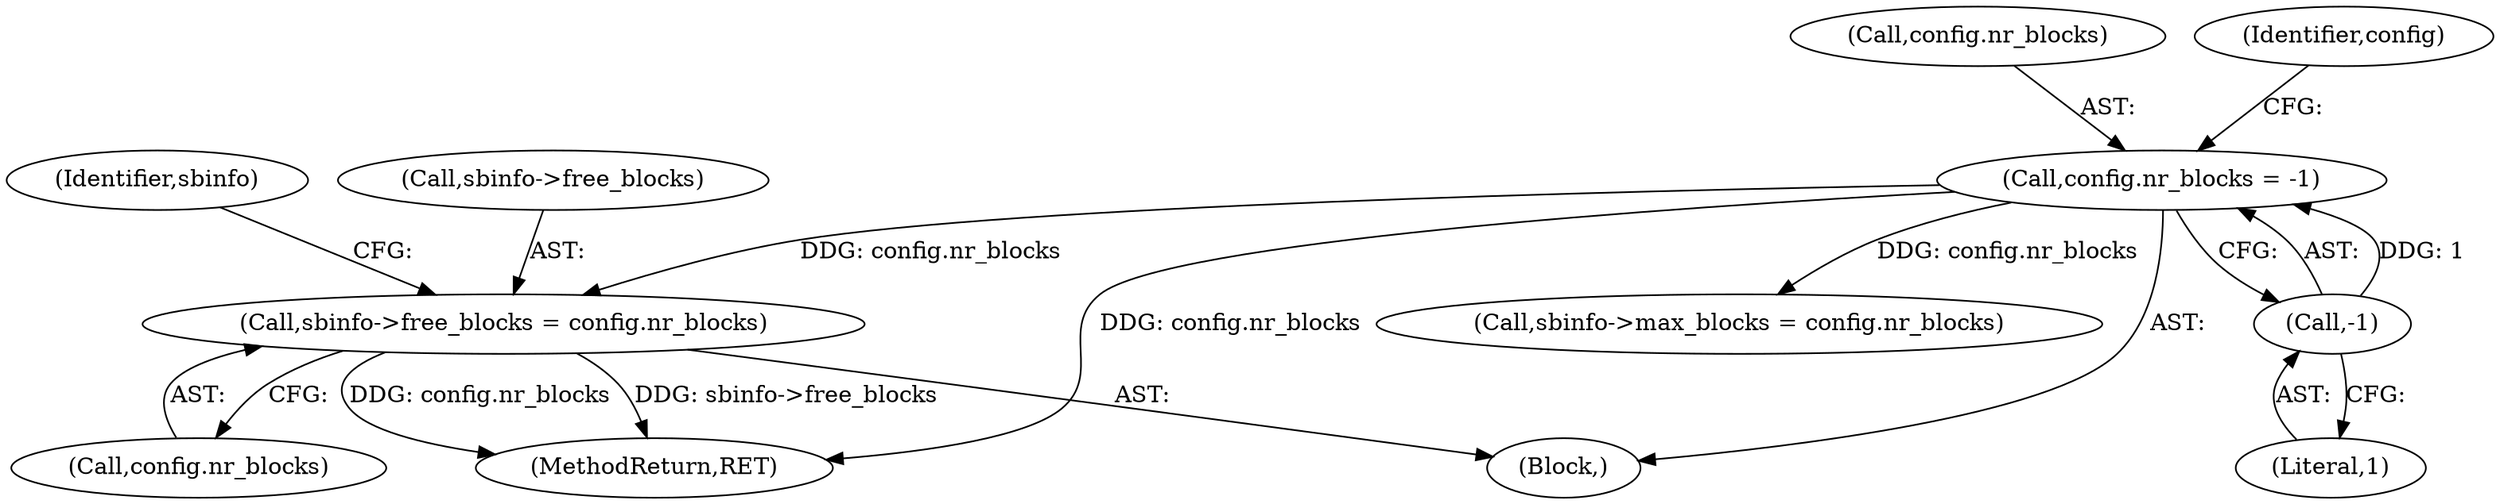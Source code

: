 digraph "0_linux_90481622d75715bfcb68501280a917dbfe516029_1@pointer" {
"1000194" [label="(Call,sbinfo->free_blocks = config.nr_blocks)"];
"1000115" [label="(Call,config.nr_blocks = -1)"];
"1000119" [label="(Call,-1)"];
"1000194" [label="(Call,sbinfo->free_blocks = config.nr_blocks)"];
"1000119" [label="(Call,-1)"];
"1000198" [label="(Call,config.nr_blocks)"];
"1000286" [label="(MethodReturn,RET)"];
"1000203" [label="(Identifier,sbinfo)"];
"1000120" [label="(Literal,1)"];
"1000116" [label="(Call,config.nr_blocks)"];
"1000106" [label="(Block,)"];
"1000195" [label="(Call,sbinfo->free_blocks)"];
"1000187" [label="(Call,sbinfo->max_blocks = config.nr_blocks)"];
"1000115" [label="(Call,config.nr_blocks = -1)"];
"1000123" [label="(Identifier,config)"];
"1000194" -> "1000106"  [label="AST: "];
"1000194" -> "1000198"  [label="CFG: "];
"1000195" -> "1000194"  [label="AST: "];
"1000198" -> "1000194"  [label="AST: "];
"1000203" -> "1000194"  [label="CFG: "];
"1000194" -> "1000286"  [label="DDG: sbinfo->free_blocks"];
"1000194" -> "1000286"  [label="DDG: config.nr_blocks"];
"1000115" -> "1000194"  [label="DDG: config.nr_blocks"];
"1000115" -> "1000106"  [label="AST: "];
"1000115" -> "1000119"  [label="CFG: "];
"1000116" -> "1000115"  [label="AST: "];
"1000119" -> "1000115"  [label="AST: "];
"1000123" -> "1000115"  [label="CFG: "];
"1000115" -> "1000286"  [label="DDG: config.nr_blocks"];
"1000119" -> "1000115"  [label="DDG: 1"];
"1000115" -> "1000187"  [label="DDG: config.nr_blocks"];
"1000119" -> "1000120"  [label="CFG: "];
"1000120" -> "1000119"  [label="AST: "];
}

